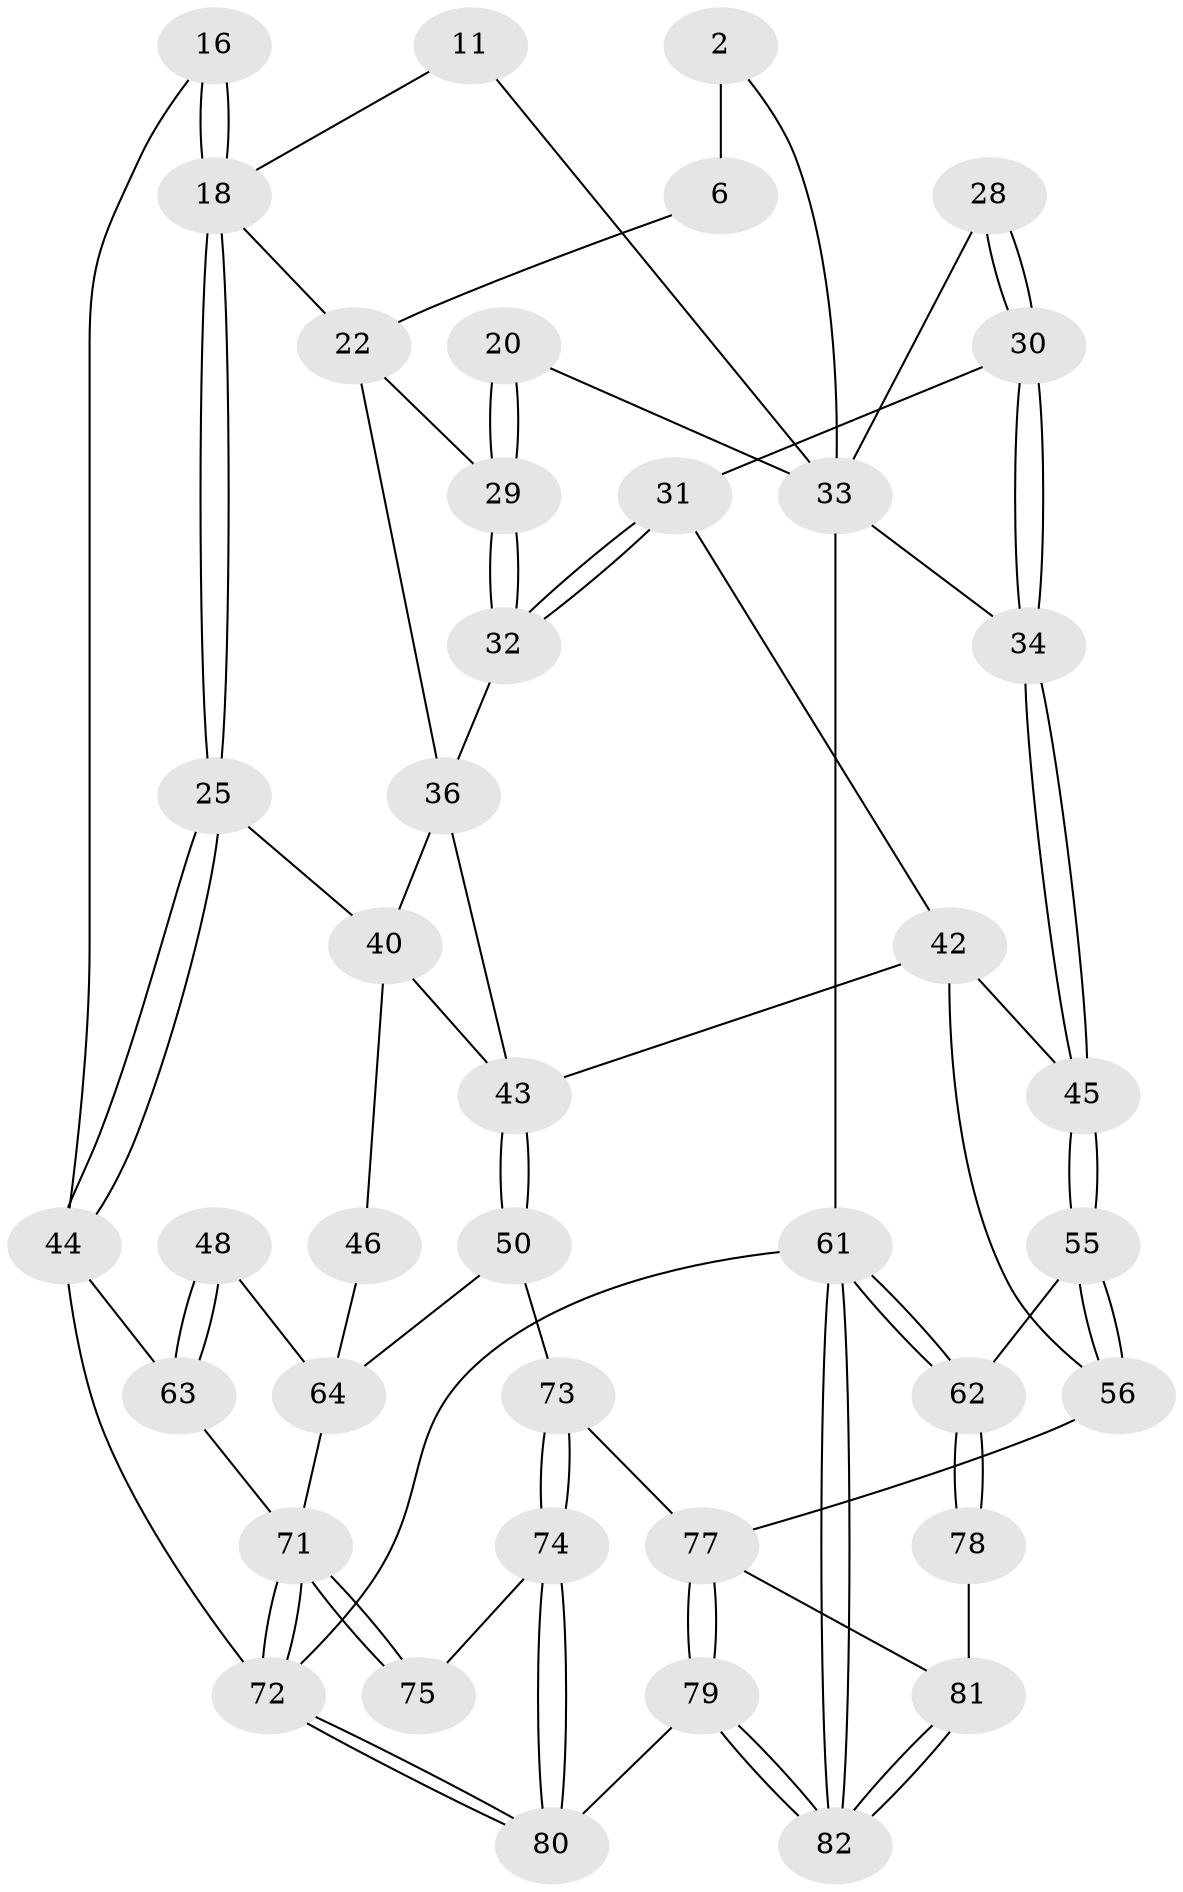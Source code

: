 // original degree distribution, {3: 0.024390243902439025, 4: 0.1951219512195122, 5: 0.6097560975609756, 6: 0.17073170731707318}
// Generated by graph-tools (version 1.1) at 2025/00/03/09/25 05:00:20]
// undirected, 41 vertices, 88 edges
graph export_dot {
graph [start="1"]
  node [color=gray90,style=filled];
  2 [pos="+0.6219259879846977+0.05127605701162993",super="+1"];
  6 [pos="+0.5492217924891006+0.09941630090317984"];
  11 [pos="+0.28346558093419916+0",super="+5"];
  16 [pos="+0.26967944974231484+0.23612852289671526"];
  18 [pos="+0.3271953525681566+0.2785042533131055",super="+9+10"];
  20 [pos="+0.6403384153169908+0.1686474456213749"];
  22 [pos="+0.4192253861774804+0.2338774277695573",super="+8+7"];
  25 [pos="+0.33451424757278875+0.28672438696871627"];
  28 [pos="+0.7644927778420165+0.20030060526777924"];
  29 [pos="+0.5892675047640065+0.2688082346928452",super="+26+21"];
  30 [pos="+0.7437005643610164+0.26049490248462404"];
  31 [pos="+0.6496326005105977+0.3294413370643234"];
  32 [pos="+0.5894393525679308+0.27860756209319293"];
  33 [pos="+0.9679669637458028+0.341701382755624",super="+27"];
  34 [pos="+0.8474036973770731+0.4370090222579226"];
  36 [pos="+0.580895478520893+0.2825369316555916",super="+23"];
  40 [pos="+0.4038139898892919+0.35888063204071335",super="+24"];
  42 [pos="+0.5644719496209892+0.4293835759390864",super="+41"];
  43 [pos="+0.4618512025878122+0.3870550453120554",super="+39"];
  44 [pos="+0.1798257831431343+0.466401857753129",super="+38"];
  45 [pos="+0.7940852723550558+0.5188838464247315"];
  46 [pos="+0.3739247479168609+0.4318281686892835"];
  48 [pos="+0.23247910657249907+0.5537548966460156"];
  50 [pos="+0.4639423760056405+0.63559794705609"];
  55 [pos="+0.7889932931745736+0.5419286889961561"];
  56 [pos="+0.6839363591106974+0.6325841700388958",super="+52"];
  61 [pos="+1+1",super="+13+35"];
  62 [pos="+1+1",super="+58"];
  63 [pos="+0.11575847177535475+0.6723567705861377",super="+60+49"];
  64 [pos="+0.29398592497952625+0.5953820028166396",super="+47+51"];
  71 [pos="+0+0.9824999583389925",super="+70+66+65"];
  72 [pos="+0+1",super="+14"];
  73 [pos="+0.4125779990857929+0.8099987786539347",super="+54"];
  74 [pos="+0.33076297277325517+0.9213433937591847"];
  75 [pos="+0.26392196314952027+0.8679244848907985"];
  77 [pos="+0.6023559007310215+0.9596485278436414",super="+69+76+53"];
  78 [pos="+1+0.8652017670346516",super="+67"];
  79 [pos="+0.5445247656496184+1"];
  80 [pos="+0.3865784959669018+1"];
  81 [pos="+0.7480840351125037+1",super="+68"];
  82 [pos="+0.6731136388873563+1"];
  2 -- 6 [weight=2];
  2 -- 33;
  6 -- 22;
  11 -- 18;
  11 -- 33;
  16 -- 18 [weight=2];
  16 -- 18;
  16 -- 44;
  18 -- 25;
  18 -- 25;
  18 -- 22;
  20 -- 29 [weight=2];
  20 -- 29;
  20 -- 33;
  22 -- 36;
  22 -- 29 [weight=2];
  25 -- 44;
  25 -- 44;
  25 -- 40;
  28 -- 30;
  28 -- 30;
  28 -- 33 [weight=2];
  29 -- 32;
  29 -- 32;
  30 -- 31;
  30 -- 34;
  30 -- 34;
  31 -- 32;
  31 -- 32;
  31 -- 42;
  32 -- 36;
  33 -- 34;
  33 -- 61 [weight=2];
  34 -- 45;
  34 -- 45;
  36 -- 43;
  36 -- 40;
  40 -- 46;
  40 -- 43;
  42 -- 43;
  42 -- 56;
  42 -- 45;
  43 -- 50;
  43 -- 50;
  44 -- 63 [weight=2];
  44 -- 72 [weight=2];
  45 -- 55;
  45 -- 55;
  46 -- 64 [weight=2];
  48 -- 63 [weight=2];
  48 -- 63;
  48 -- 64;
  50 -- 64;
  50 -- 73;
  55 -- 56;
  55 -- 56;
  55 -- 62;
  56 -- 77 [weight=2];
  61 -- 62 [weight=2];
  61 -- 62;
  61 -- 82;
  61 -- 82;
  61 -- 72 [weight=2];
  62 -- 78 [weight=2];
  62 -- 78;
  63 -- 71 [weight=2];
  64 -- 71;
  71 -- 72;
  71 -- 72;
  71 -- 75 [weight=2];
  71 -- 75;
  72 -- 80;
  72 -- 80;
  73 -- 74;
  73 -- 74;
  73 -- 77 [weight=2];
  74 -- 75;
  74 -- 80;
  74 -- 80;
  77 -- 79;
  77 -- 79;
  77 -- 81;
  78 -- 81 [weight=2];
  79 -- 80;
  79 -- 82;
  79 -- 82;
  81 -- 82;
  81 -- 82;
}
